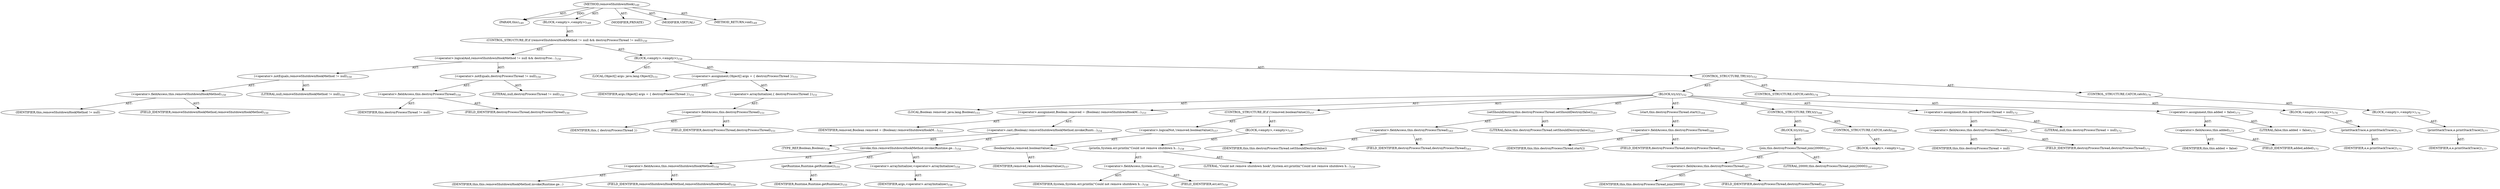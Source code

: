digraph "removeShutdownHook" {  
"111669149701" [label = <(METHOD,removeShutdownHook)<SUB>149</SUB>> ]
"115964117001" [label = <(PARAM,this)<SUB>149</SUB>> ]
"25769803789" [label = <(BLOCK,&lt;empty&gt;,&lt;empty&gt;)<SUB>149</SUB>> ]
"47244640264" [label = <(CONTROL_STRUCTURE,IF,if (removeShutdownHookMethod != null &amp;&amp; destroyProcessThread != null))<SUB>150</SUB>> ]
"30064771122" [label = <(&lt;operator&gt;.logicalAnd,removeShutdownHookMethod != null &amp;&amp; destroyProc...)<SUB>150</SUB>> ]
"30064771123" [label = <(&lt;operator&gt;.notEquals,removeShutdownHookMethod != null)<SUB>150</SUB>> ]
"30064771124" [label = <(&lt;operator&gt;.fieldAccess,this.removeShutdownHookMethod)<SUB>150</SUB>> ]
"68719476770" [label = <(IDENTIFIER,this,removeShutdownHookMethod != null)> ]
"55834574867" [label = <(FIELD_IDENTIFIER,removeShutdownHookMethod,removeShutdownHookMethod)<SUB>150</SUB>> ]
"90194313224" [label = <(LITERAL,null,removeShutdownHookMethod != null)<SUB>150</SUB>> ]
"30064771125" [label = <(&lt;operator&gt;.notEquals,destroyProcessThread != null)<SUB>150</SUB>> ]
"30064771126" [label = <(&lt;operator&gt;.fieldAccess,this.destroyProcessThread)<SUB>150</SUB>> ]
"68719476771" [label = <(IDENTIFIER,this,destroyProcessThread != null)> ]
"55834574868" [label = <(FIELD_IDENTIFIER,destroyProcessThread,destroyProcessThread)<SUB>150</SUB>> ]
"90194313225" [label = <(LITERAL,null,destroyProcessThread != null)<SUB>150</SUB>> ]
"25769803790" [label = <(BLOCK,&lt;empty&gt;,&lt;empty&gt;)<SUB>150</SUB>> ]
"94489280514" [label = <(LOCAL,Object[] args: java.lang.Object[])<SUB>151</SUB>> ]
"30064771127" [label = <(&lt;operator&gt;.assignment,Object[] args = { destroyProcessThread })<SUB>151</SUB>> ]
"68719476772" [label = <(IDENTIFIER,args,Object[] args = { destroyProcessThread })<SUB>151</SUB>> ]
"30064771128" [label = <(&lt;operator&gt;.arrayInitializer,{ destroyProcessThread })<SUB>151</SUB>> ]
"30064771129" [label = <(&lt;operator&gt;.fieldAccess,this.destroyProcessThread)<SUB>151</SUB>> ]
"68719476773" [label = <(IDENTIFIER,this,{ destroyProcessThread })> ]
"55834574869" [label = <(FIELD_IDENTIFIER,destroyProcessThread,destroyProcessThread)<SUB>151</SUB>> ]
"47244640265" [label = <(CONTROL_STRUCTURE,TRY,try)<SUB>152</SUB>> ]
"25769803791" [label = <(BLOCK,try,try)<SUB>152</SUB>> ]
"94489280515" [label = <(LOCAL,Boolean removed: java.lang.Boolean)<SUB>153</SUB>> ]
"30064771130" [label = <(&lt;operator&gt;.assignment,Boolean removed = (Boolean) removeShutdownHookM...)<SUB>153</SUB>> ]
"68719476774" [label = <(IDENTIFIER,removed,Boolean removed = (Boolean) removeShutdownHookM...)<SUB>153</SUB>> ]
"30064771131" [label = <(&lt;operator&gt;.cast,(Boolean) removeShutdownHookMethod.invoke(Runti...)<SUB>154</SUB>> ]
"180388626432" [label = <(TYPE_REF,Boolean,Boolean)<SUB>154</SUB>> ]
"30064771132" [label = <(invoke,this.removeShutdownHookMethod.invoke(Runtime.ge...)<SUB>154</SUB>> ]
"30064771133" [label = <(&lt;operator&gt;.fieldAccess,this.removeShutdownHookMethod)<SUB>154</SUB>> ]
"68719476775" [label = <(IDENTIFIER,this,this.removeShutdownHookMethod.invoke(Runtime.ge...)> ]
"55834574870" [label = <(FIELD_IDENTIFIER,removeShutdownHookMethod,removeShutdownHookMethod)<SUB>154</SUB>> ]
"30064771134" [label = <(getRuntime,Runtime.getRuntime())<SUB>155</SUB>> ]
"68719476776" [label = <(IDENTIFIER,Runtime,Runtime.getRuntime())<SUB>155</SUB>> ]
"30064771135" [label = <(&lt;operator&gt;.arrayInitializer,&lt;operator&gt;.arrayInitializer)<SUB>154</SUB>> ]
"68719476777" [label = <(IDENTIFIER,args,&lt;operator&gt;.arrayInitializer)<SUB>156</SUB>> ]
"47244640266" [label = <(CONTROL_STRUCTURE,IF,if (!removed.booleanValue()))<SUB>157</SUB>> ]
"30064771136" [label = <(&lt;operator&gt;.logicalNot,!removed.booleanValue())<SUB>157</SUB>> ]
"30064771137" [label = <(booleanValue,removed.booleanValue())<SUB>157</SUB>> ]
"68719476778" [label = <(IDENTIFIER,removed,removed.booleanValue())<SUB>157</SUB>> ]
"25769803792" [label = <(BLOCK,&lt;empty&gt;,&lt;empty&gt;)<SUB>157</SUB>> ]
"30064771138" [label = <(println,System.err.println(&quot;Could not remove shutdown h...)<SUB>158</SUB>> ]
"30064771139" [label = <(&lt;operator&gt;.fieldAccess,System.err)<SUB>158</SUB>> ]
"68719476779" [label = <(IDENTIFIER,System,System.err.println(&quot;Could not remove shutdown h...)<SUB>158</SUB>> ]
"55834574871" [label = <(FIELD_IDENTIFIER,err,err)<SUB>158</SUB>> ]
"90194313226" [label = <(LITERAL,&quot;Could not remove shutdown hook&quot;,System.err.println(&quot;Could not remove shutdown h...)<SUB>158</SUB>> ]
"30064771140" [label = <(setShouldDestroy,this.destroyProcessThread.setShouldDestroy(false))<SUB>163</SUB>> ]
"30064771141" [label = <(&lt;operator&gt;.fieldAccess,this.destroyProcessThread)<SUB>163</SUB>> ]
"68719476780" [label = <(IDENTIFIER,this,this.destroyProcessThread.setShouldDestroy(false))> ]
"55834574872" [label = <(FIELD_IDENTIFIER,destroyProcessThread,destroyProcessThread)<SUB>163</SUB>> ]
"90194313227" [label = <(LITERAL,false,this.destroyProcessThread.setShouldDestroy(false))<SUB>163</SUB>> ]
"30064771142" [label = <(start,this.destroyProcessThread.start())<SUB>164</SUB>> ]
"30064771143" [label = <(&lt;operator&gt;.fieldAccess,this.destroyProcessThread)<SUB>164</SUB>> ]
"68719476781" [label = <(IDENTIFIER,this,this.destroyProcessThread.start())> ]
"55834574873" [label = <(FIELD_IDENTIFIER,destroyProcessThread,destroyProcessThread)<SUB>164</SUB>> ]
"47244640267" [label = <(CONTROL_STRUCTURE,TRY,try)<SUB>166</SUB>> ]
"25769803793" [label = <(BLOCK,try,try)<SUB>166</SUB>> ]
"30064771144" [label = <(join,this.destroyProcessThread.join(20000))<SUB>167</SUB>> ]
"30064771145" [label = <(&lt;operator&gt;.fieldAccess,this.destroyProcessThread)<SUB>167</SUB>> ]
"68719476782" [label = <(IDENTIFIER,this,this.destroyProcessThread.join(20000))> ]
"55834574874" [label = <(FIELD_IDENTIFIER,destroyProcessThread,destroyProcessThread)<SUB>167</SUB>> ]
"90194313228" [label = <(LITERAL,20000,this.destroyProcessThread.join(20000))<SUB>167</SUB>> ]
"47244640268" [label = <(CONTROL_STRUCTURE,CATCH,catch)<SUB>168</SUB>> ]
"25769803794" [label = <(BLOCK,&lt;empty&gt;,&lt;empty&gt;)<SUB>168</SUB>> ]
"30064771146" [label = <(&lt;operator&gt;.assignment,this.destroyProcessThread = null)<SUB>172</SUB>> ]
"30064771147" [label = <(&lt;operator&gt;.fieldAccess,this.destroyProcessThread)<SUB>172</SUB>> ]
"68719476783" [label = <(IDENTIFIER,this,this.destroyProcessThread = null)> ]
"55834574875" [label = <(FIELD_IDENTIFIER,destroyProcessThread,destroyProcessThread)<SUB>172</SUB>> ]
"90194313229" [label = <(LITERAL,null,this.destroyProcessThread = null)<SUB>172</SUB>> ]
"30064771148" [label = <(&lt;operator&gt;.assignment,this.added = false)<SUB>173</SUB>> ]
"30064771149" [label = <(&lt;operator&gt;.fieldAccess,this.added)<SUB>173</SUB>> ]
"68719476784" [label = <(IDENTIFIER,this,this.added = false)> ]
"55834574876" [label = <(FIELD_IDENTIFIER,added,added)<SUB>173</SUB>> ]
"90194313230" [label = <(LITERAL,false,this.added = false)<SUB>173</SUB>> ]
"47244640269" [label = <(CONTROL_STRUCTURE,CATCH,catch)<SUB>174</SUB>> ]
"25769803795" [label = <(BLOCK,&lt;empty&gt;,&lt;empty&gt;)<SUB>174</SUB>> ]
"30064771150" [label = <(printStackTrace,e.printStackTrace())<SUB>175</SUB>> ]
"68719476785" [label = <(IDENTIFIER,e,e.printStackTrace())<SUB>175</SUB>> ]
"47244640270" [label = <(CONTROL_STRUCTURE,CATCH,catch)<SUB>176</SUB>> ]
"25769803796" [label = <(BLOCK,&lt;empty&gt;,&lt;empty&gt;)<SUB>176</SUB>> ]
"30064771151" [label = <(printStackTrace,e.printStackTrace())<SUB>177</SUB>> ]
"68719476786" [label = <(IDENTIFIER,e,e.printStackTrace())<SUB>177</SUB>> ]
"133143986193" [label = <(MODIFIER,PRIVATE)> ]
"133143986194" [label = <(MODIFIER,VIRTUAL)> ]
"128849018885" [label = <(METHOD_RETURN,void)<SUB>149</SUB>> ]
  "111669149701" -> "115964117001"  [ label = "AST: "] 
  "111669149701" -> "25769803789"  [ label = "AST: "] 
  "111669149701" -> "133143986193"  [ label = "AST: "] 
  "111669149701" -> "133143986194"  [ label = "AST: "] 
  "111669149701" -> "128849018885"  [ label = "AST: "] 
  "25769803789" -> "47244640264"  [ label = "AST: "] 
  "47244640264" -> "30064771122"  [ label = "AST: "] 
  "47244640264" -> "25769803790"  [ label = "AST: "] 
  "30064771122" -> "30064771123"  [ label = "AST: "] 
  "30064771122" -> "30064771125"  [ label = "AST: "] 
  "30064771123" -> "30064771124"  [ label = "AST: "] 
  "30064771123" -> "90194313224"  [ label = "AST: "] 
  "30064771124" -> "68719476770"  [ label = "AST: "] 
  "30064771124" -> "55834574867"  [ label = "AST: "] 
  "30064771125" -> "30064771126"  [ label = "AST: "] 
  "30064771125" -> "90194313225"  [ label = "AST: "] 
  "30064771126" -> "68719476771"  [ label = "AST: "] 
  "30064771126" -> "55834574868"  [ label = "AST: "] 
  "25769803790" -> "94489280514"  [ label = "AST: "] 
  "25769803790" -> "30064771127"  [ label = "AST: "] 
  "25769803790" -> "47244640265"  [ label = "AST: "] 
  "30064771127" -> "68719476772"  [ label = "AST: "] 
  "30064771127" -> "30064771128"  [ label = "AST: "] 
  "30064771128" -> "30064771129"  [ label = "AST: "] 
  "30064771129" -> "68719476773"  [ label = "AST: "] 
  "30064771129" -> "55834574869"  [ label = "AST: "] 
  "47244640265" -> "25769803791"  [ label = "AST: "] 
  "47244640265" -> "47244640269"  [ label = "AST: "] 
  "47244640265" -> "47244640270"  [ label = "AST: "] 
  "25769803791" -> "94489280515"  [ label = "AST: "] 
  "25769803791" -> "30064771130"  [ label = "AST: "] 
  "25769803791" -> "47244640266"  [ label = "AST: "] 
  "25769803791" -> "30064771140"  [ label = "AST: "] 
  "25769803791" -> "30064771142"  [ label = "AST: "] 
  "25769803791" -> "47244640267"  [ label = "AST: "] 
  "25769803791" -> "30064771146"  [ label = "AST: "] 
  "25769803791" -> "30064771148"  [ label = "AST: "] 
  "30064771130" -> "68719476774"  [ label = "AST: "] 
  "30064771130" -> "30064771131"  [ label = "AST: "] 
  "30064771131" -> "180388626432"  [ label = "AST: "] 
  "30064771131" -> "30064771132"  [ label = "AST: "] 
  "30064771132" -> "30064771133"  [ label = "AST: "] 
  "30064771132" -> "30064771134"  [ label = "AST: "] 
  "30064771132" -> "30064771135"  [ label = "AST: "] 
  "30064771133" -> "68719476775"  [ label = "AST: "] 
  "30064771133" -> "55834574870"  [ label = "AST: "] 
  "30064771134" -> "68719476776"  [ label = "AST: "] 
  "30064771135" -> "68719476777"  [ label = "AST: "] 
  "47244640266" -> "30064771136"  [ label = "AST: "] 
  "47244640266" -> "25769803792"  [ label = "AST: "] 
  "30064771136" -> "30064771137"  [ label = "AST: "] 
  "30064771137" -> "68719476778"  [ label = "AST: "] 
  "25769803792" -> "30064771138"  [ label = "AST: "] 
  "30064771138" -> "30064771139"  [ label = "AST: "] 
  "30064771138" -> "90194313226"  [ label = "AST: "] 
  "30064771139" -> "68719476779"  [ label = "AST: "] 
  "30064771139" -> "55834574871"  [ label = "AST: "] 
  "30064771140" -> "30064771141"  [ label = "AST: "] 
  "30064771140" -> "90194313227"  [ label = "AST: "] 
  "30064771141" -> "68719476780"  [ label = "AST: "] 
  "30064771141" -> "55834574872"  [ label = "AST: "] 
  "30064771142" -> "30064771143"  [ label = "AST: "] 
  "30064771143" -> "68719476781"  [ label = "AST: "] 
  "30064771143" -> "55834574873"  [ label = "AST: "] 
  "47244640267" -> "25769803793"  [ label = "AST: "] 
  "47244640267" -> "47244640268"  [ label = "AST: "] 
  "25769803793" -> "30064771144"  [ label = "AST: "] 
  "30064771144" -> "30064771145"  [ label = "AST: "] 
  "30064771144" -> "90194313228"  [ label = "AST: "] 
  "30064771145" -> "68719476782"  [ label = "AST: "] 
  "30064771145" -> "55834574874"  [ label = "AST: "] 
  "47244640268" -> "25769803794"  [ label = "AST: "] 
  "30064771146" -> "30064771147"  [ label = "AST: "] 
  "30064771146" -> "90194313229"  [ label = "AST: "] 
  "30064771147" -> "68719476783"  [ label = "AST: "] 
  "30064771147" -> "55834574875"  [ label = "AST: "] 
  "30064771148" -> "30064771149"  [ label = "AST: "] 
  "30064771148" -> "90194313230"  [ label = "AST: "] 
  "30064771149" -> "68719476784"  [ label = "AST: "] 
  "30064771149" -> "55834574876"  [ label = "AST: "] 
  "47244640269" -> "25769803795"  [ label = "AST: "] 
  "25769803795" -> "30064771150"  [ label = "AST: "] 
  "30064771150" -> "68719476785"  [ label = "AST: "] 
  "47244640270" -> "25769803796"  [ label = "AST: "] 
  "25769803796" -> "30064771151"  [ label = "AST: "] 
  "30064771151" -> "68719476786"  [ label = "AST: "] 
  "111669149701" -> "115964117001"  [ label = "DDG: "] 
}
